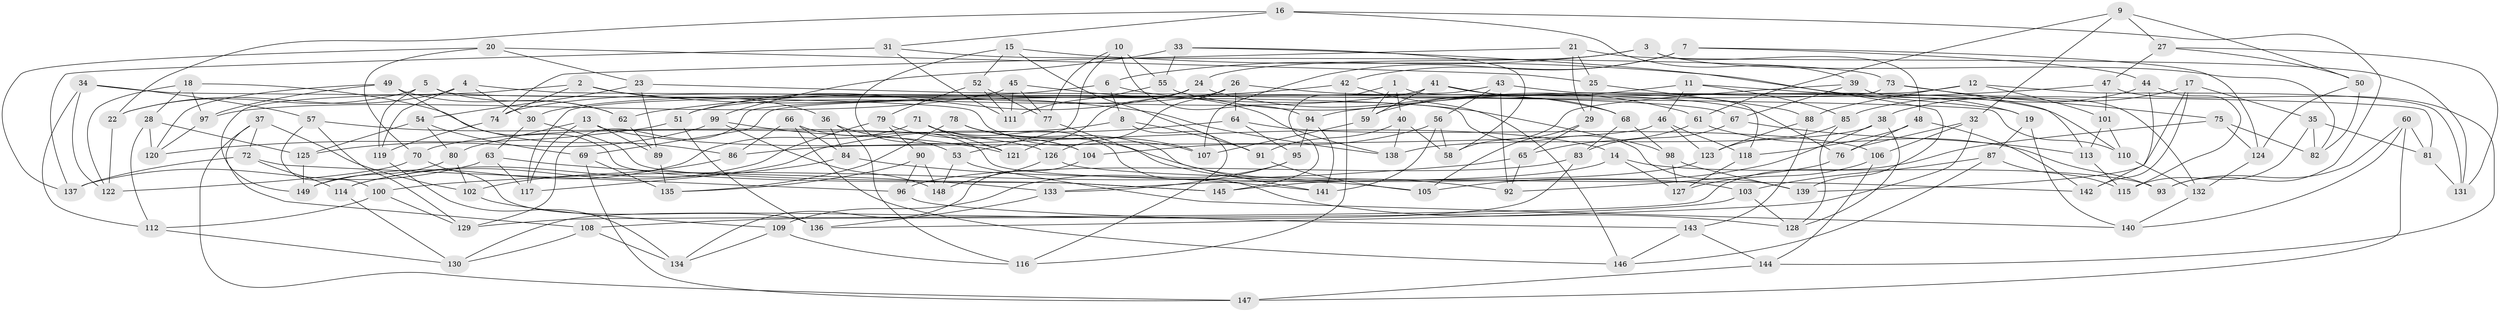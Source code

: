// coarse degree distribution, {6: 0.47959183673469385, 4: 0.47959183673469385, 5: 0.04081632653061224}
// Generated by graph-tools (version 1.1) at 2025/42/03/06/25 10:42:16]
// undirected, 149 vertices, 298 edges
graph export_dot {
graph [start="1"]
  node [color=gray90,style=filled];
  1;
  2;
  3;
  4;
  5;
  6;
  7;
  8;
  9;
  10;
  11;
  12;
  13;
  14;
  15;
  16;
  17;
  18;
  19;
  20;
  21;
  22;
  23;
  24;
  25;
  26;
  27;
  28;
  29;
  30;
  31;
  32;
  33;
  34;
  35;
  36;
  37;
  38;
  39;
  40;
  41;
  42;
  43;
  44;
  45;
  46;
  47;
  48;
  49;
  50;
  51;
  52;
  53;
  54;
  55;
  56;
  57;
  58;
  59;
  60;
  61;
  62;
  63;
  64;
  65;
  66;
  67;
  68;
  69;
  70;
  71;
  72;
  73;
  74;
  75;
  76;
  77;
  78;
  79;
  80;
  81;
  82;
  83;
  84;
  85;
  86;
  87;
  88;
  89;
  90;
  91;
  92;
  93;
  94;
  95;
  96;
  97;
  98;
  99;
  100;
  101;
  102;
  103;
  104;
  105;
  106;
  107;
  108;
  109;
  110;
  111;
  112;
  113;
  114;
  115;
  116;
  117;
  118;
  119;
  120;
  121;
  122;
  123;
  124;
  125;
  126;
  127;
  128;
  129;
  130;
  131;
  132;
  133;
  134;
  135;
  136;
  137;
  138;
  139;
  140;
  141;
  142;
  143;
  144;
  145;
  146;
  147;
  148;
  149;
  1 -- 145;
  1 -- 40;
  1 -- 59;
  1 -- 118;
  2 -- 138;
  2 -- 74;
  2 -- 36;
  2 -- 149;
  3 -- 48;
  3 -- 6;
  3 -- 24;
  3 -- 82;
  4 -- 110;
  4 -- 22;
  4 -- 119;
  4 -- 30;
  5 -- 62;
  5 -- 139;
  5 -- 22;
  5 -- 119;
  6 -- 98;
  6 -- 8;
  6 -- 30;
  7 -- 107;
  7 -- 124;
  7 -- 42;
  7 -- 44;
  8 -- 91;
  8 -- 70;
  8 -- 116;
  9 -- 27;
  9 -- 61;
  9 -- 32;
  9 -- 50;
  10 -- 53;
  10 -- 77;
  10 -- 94;
  10 -- 55;
  11 -- 19;
  11 -- 85;
  11 -- 46;
  11 -- 59;
  12 -- 88;
  12 -- 131;
  12 -- 101;
  12 -- 69;
  13 -- 80;
  13 -- 89;
  13 -- 14;
  13 -- 117;
  14 -- 93;
  14 -- 127;
  14 -- 133;
  15 -- 91;
  15 -- 52;
  15 -- 121;
  15 -- 19;
  16 -- 22;
  16 -- 93;
  16 -- 31;
  16 -- 39;
  17 -- 35;
  17 -- 139;
  17 -- 38;
  17 -- 142;
  18 -- 28;
  18 -- 86;
  18 -- 122;
  18 -- 97;
  19 -- 140;
  19 -- 87;
  20 -- 23;
  20 -- 137;
  20 -- 70;
  20 -- 25;
  21 -- 131;
  21 -- 74;
  21 -- 29;
  21 -- 25;
  22 -- 122;
  23 -- 67;
  23 -- 54;
  23 -- 89;
  24 -- 121;
  24 -- 51;
  24 -- 68;
  25 -- 88;
  25 -- 29;
  26 -- 126;
  26 -- 51;
  26 -- 64;
  26 -- 76;
  27 -- 50;
  27 -- 47;
  27 -- 131;
  28 -- 125;
  28 -- 112;
  28 -- 120;
  29 -- 105;
  29 -- 65;
  30 -- 145;
  30 -- 63;
  31 -- 111;
  31 -- 73;
  31 -- 137;
  32 -- 106;
  32 -- 136;
  32 -- 76;
  33 -- 99;
  33 -- 139;
  33 -- 58;
  33 -- 55;
  34 -- 112;
  34 -- 107;
  34 -- 57;
  34 -- 122;
  35 -- 81;
  35 -- 82;
  35 -- 115;
  36 -- 84;
  36 -- 116;
  36 -- 53;
  37 -- 147;
  37 -- 102;
  37 -- 108;
  37 -- 72;
  38 -- 128;
  38 -- 105;
  38 -- 138;
  39 -- 132;
  39 -- 58;
  39 -- 67;
  40 -- 138;
  40 -- 91;
  40 -- 58;
  41 -- 59;
  41 -- 68;
  41 -- 74;
  41 -- 110;
  42 -- 146;
  42 -- 116;
  42 -- 62;
  43 -- 56;
  43 -- 129;
  43 -- 81;
  43 -- 92;
  44 -- 115;
  44 -- 85;
  44 -- 142;
  45 -- 138;
  45 -- 77;
  45 -- 111;
  45 -- 97;
  46 -- 86;
  46 -- 118;
  46 -- 123;
  47 -- 144;
  47 -- 94;
  47 -- 101;
  48 -- 118;
  48 -- 142;
  48 -- 76;
  49 -- 145;
  49 -- 120;
  49 -- 97;
  49 -- 62;
  50 -- 82;
  50 -- 124;
  51 -- 120;
  51 -- 136;
  52 -- 77;
  52 -- 79;
  52 -- 111;
  53 -- 140;
  53 -- 148;
  54 -- 69;
  54 -- 80;
  54 -- 125;
  55 -- 111;
  55 -- 61;
  56 -- 58;
  56 -- 104;
  56 -- 141;
  57 -- 126;
  57 -- 100;
  57 -- 129;
  59 -- 107;
  60 -- 147;
  60 -- 140;
  60 -- 81;
  60 -- 93;
  61 -- 93;
  61 -- 65;
  62 -- 89;
  63 -- 117;
  63 -- 137;
  63 -- 133;
  64 -- 114;
  64 -- 106;
  64 -- 95;
  65 -- 92;
  65 -- 100;
  66 -- 86;
  66 -- 146;
  66 -- 84;
  66 -- 105;
  67 -- 83;
  67 -- 113;
  68 -- 83;
  68 -- 98;
  69 -- 135;
  69 -- 147;
  70 -- 136;
  70 -- 122;
  71 -- 149;
  71 -- 104;
  71 -- 121;
  71 -- 128;
  72 -- 137;
  72 -- 96;
  72 -- 114;
  73 -- 75;
  73 -- 113;
  73 -- 117;
  74 -- 119;
  75 -- 82;
  75 -- 124;
  75 -- 129;
  76 -- 92;
  77 -- 141;
  78 -- 107;
  78 -- 92;
  78 -- 135;
  78 -- 103;
  79 -- 114;
  79 -- 104;
  79 -- 90;
  80 -- 102;
  80 -- 149;
  81 -- 131;
  83 -- 130;
  83 -- 96;
  84 -- 117;
  84 -- 141;
  85 -- 128;
  85 -- 123;
  86 -- 102;
  87 -- 115;
  87 -- 146;
  87 -- 103;
  88 -- 123;
  88 -- 143;
  89 -- 135;
  90 -- 135;
  90 -- 148;
  90 -- 96;
  91 -- 105;
  94 -- 95;
  94 -- 141;
  95 -- 133;
  95 -- 109;
  96 -- 143;
  97 -- 120;
  98 -- 127;
  98 -- 139;
  99 -- 148;
  99 -- 121;
  99 -- 125;
  100 -- 112;
  100 -- 129;
  101 -- 110;
  101 -- 113;
  102 -- 109;
  103 -- 108;
  103 -- 128;
  104 -- 134;
  106 -- 127;
  106 -- 144;
  108 -- 130;
  108 -- 134;
  109 -- 134;
  109 -- 116;
  110 -- 132;
  112 -- 130;
  113 -- 115;
  114 -- 130;
  118 -- 127;
  119 -- 134;
  123 -- 145;
  124 -- 132;
  125 -- 149;
  126 -- 142;
  126 -- 148;
  132 -- 140;
  133 -- 136;
  143 -- 144;
  143 -- 146;
  144 -- 147;
}
